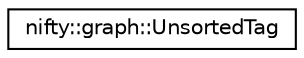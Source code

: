 digraph "Graphical Class Hierarchy"
{
  edge [fontname="Helvetica",fontsize="10",labelfontname="Helvetica",labelfontsize="10"];
  node [fontname="Helvetica",fontsize="10",shape=record];
  rankdir="LR";
  Node1 [label="nifty::graph::UnsortedTag",height=0.2,width=0.4,color="black", fillcolor="white", style="filled",URL="$structnifty_1_1graph_1_1UnsortedTag.html"];
}
